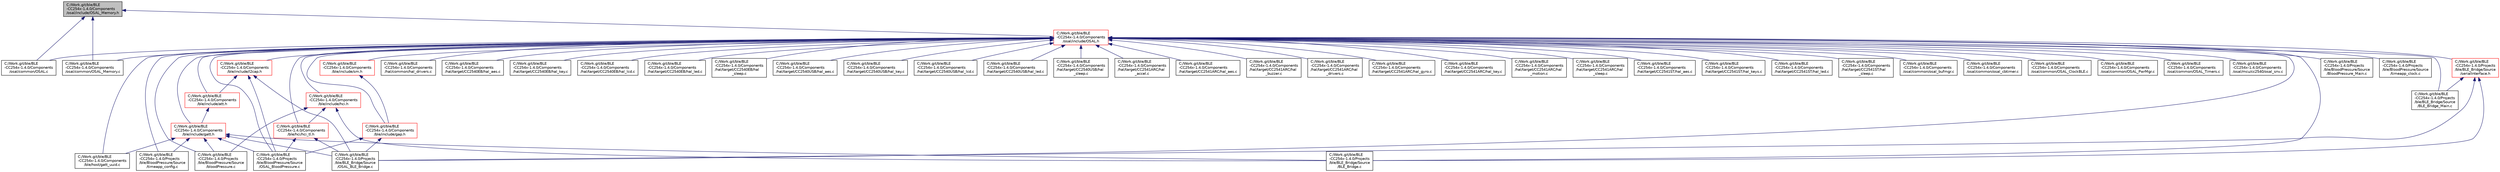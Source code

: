 digraph "C:/Work.git/ble/BLE-CC254x-1.4.0/Components/osal/include/OSAL_Memory.h"
{
  edge [fontname="Helvetica",fontsize="10",labelfontname="Helvetica",labelfontsize="10"];
  node [fontname="Helvetica",fontsize="10",shape=record];
  Node1 [label="C:/Work.git/ble/BLE\l-CC254x-1.4.0/Components\l/osal/include/OSAL_Memory.h",height=0.2,width=0.4,color="black", fillcolor="grey75", style="filled" fontcolor="black"];
  Node1 -> Node2 [dir="back",color="midnightblue",fontsize="10",style="solid",fontname="Helvetica"];
  Node2 [label="C:/Work.git/ble/BLE\l-CC254x-1.4.0/Components\l/osal/common/OSAL.c",height=0.2,width=0.4,color="black", fillcolor="white", style="filled",URL="$_o_s_a_l_8c.html"];
  Node1 -> Node3 [dir="back",color="midnightblue",fontsize="10",style="solid",fontname="Helvetica"];
  Node3 [label="C:/Work.git/ble/BLE\l-CC254x-1.4.0/Components\l/osal/common/OSAL_Memory.c",height=0.2,width=0.4,color="black", fillcolor="white", style="filled",URL="$_o_s_a_l___memory_8c.html"];
  Node1 -> Node4 [dir="back",color="midnightblue",fontsize="10",style="solid",fontname="Helvetica"];
  Node4 [label="C:/Work.git/ble/BLE\l-CC254x-1.4.0/Components\l/osal/include/OSAL.h",height=0.2,width=0.4,color="red", fillcolor="white", style="filled",URL="$_o_s_a_l_8h.html"];
  Node4 -> Node5 [dir="back",color="midnightblue",fontsize="10",style="solid",fontname="Helvetica"];
  Node5 [label="C:/Work.git/ble/BLE\l-CC254x-1.4.0/Components\l/ble/hci/hci_tl.h",height=0.2,width=0.4,color="red", fillcolor="white", style="filled",URL="$hci__tl_8h.html"];
  Node5 -> Node6 [dir="back",color="midnightblue",fontsize="10",style="solid",fontname="Helvetica"];
  Node6 [label="C:/Work.git/ble/BLE\l-CC254x-1.4.0/Projects\l/ble/BLE_Bridge/Source\l/OSAL_BLE_Bridge.c",height=0.2,width=0.4,color="black", fillcolor="white", style="filled",URL="$_o_s_a_l___b_l_e___bridge_8c.html"];
  Node5 -> Node7 [dir="back",color="midnightblue",fontsize="10",style="solid",fontname="Helvetica"];
  Node7 [label="C:/Work.git/ble/BLE\l-CC254x-1.4.0/Projects\l/ble/BloodPressure/Source\l/OSAL_BloodPressure.c",height=0.2,width=0.4,color="black", fillcolor="white", style="filled",URL="$_o_s_a_l___blood_pressure_8c.html"];
  Node4 -> Node8 [dir="back",color="midnightblue",fontsize="10",style="solid",fontname="Helvetica"];
  Node8 [label="C:/Work.git/ble/BLE\l-CC254x-1.4.0/Components\l/ble/host/gatt_uuid.c",height=0.2,width=0.4,color="black", fillcolor="white", style="filled",URL="$gatt__uuid_8c.html"];
  Node4 -> Node9 [dir="back",color="midnightblue",fontsize="10",style="solid",fontname="Helvetica"];
  Node9 [label="C:/Work.git/ble/BLE\l-CC254x-1.4.0/Components\l/ble/include/att.h",height=0.2,width=0.4,color="red", fillcolor="white", style="filled",URL="$att_8h.html"];
  Node9 -> Node10 [dir="back",color="midnightblue",fontsize="10",style="solid",fontname="Helvetica"];
  Node10 [label="C:/Work.git/ble/BLE\l-CC254x-1.4.0/Components\l/ble/include/gatt.h",height=0.2,width=0.4,color="red", fillcolor="white", style="filled",URL="$gatt_8h.html"];
  Node10 -> Node8 [dir="back",color="midnightblue",fontsize="10",style="solid",fontname="Helvetica"];
  Node10 -> Node11 [dir="back",color="midnightblue",fontsize="10",style="solid",fontname="Helvetica"];
  Node11 [label="C:/Work.git/ble/BLE\l-CC254x-1.4.0/Projects\l/ble/BLE_Bridge/Source\l/BLE_Bridge.c",height=0.2,width=0.4,color="black", fillcolor="white", style="filled",URL="$_b_l_e___bridge_8c.html"];
  Node10 -> Node6 [dir="back",color="midnightblue",fontsize="10",style="solid",fontname="Helvetica"];
  Node10 -> Node12 [dir="back",color="midnightblue",fontsize="10",style="solid",fontname="Helvetica"];
  Node12 [label="C:/Work.git/ble/BLE\l-CC254x-1.4.0/Projects\l/ble/BloodPressure/Source\l/bloodPressure.c",height=0.2,width=0.4,color="black", fillcolor="white", style="filled",URL="$blood_pressure_8c.html"];
  Node10 -> Node7 [dir="back",color="midnightblue",fontsize="10",style="solid",fontname="Helvetica"];
  Node10 -> Node13 [dir="back",color="midnightblue",fontsize="10",style="solid",fontname="Helvetica"];
  Node13 [label="C:/Work.git/ble/BLE\l-CC254x-1.4.0/Projects\l/ble/BloodPressure/Source\l/timeapp_config.c",height=0.2,width=0.4,color="black", fillcolor="white", style="filled",URL="$_blood_pressure_2_source_2timeapp__config_8c.html"];
  Node4 -> Node14 [dir="back",color="midnightblue",fontsize="10",style="solid",fontname="Helvetica"];
  Node14 [label="C:/Work.git/ble/BLE\l-CC254x-1.4.0/Components\l/ble/include/l2cap.h",height=0.2,width=0.4,color="red", fillcolor="white", style="filled",URL="$l2cap_8h.html"];
  Node14 -> Node9 [dir="back",color="midnightblue",fontsize="10",style="solid",fontname="Helvetica"];
  Node14 -> Node6 [dir="back",color="midnightblue",fontsize="10",style="solid",fontname="Helvetica"];
  Node14 -> Node7 [dir="back",color="midnightblue",fontsize="10",style="solid",fontname="Helvetica"];
  Node4 -> Node15 [dir="back",color="midnightblue",fontsize="10",style="solid",fontname="Helvetica"];
  Node15 [label="C:/Work.git/ble/BLE\l-CC254x-1.4.0/Components\l/ble/include/gap.h",height=0.2,width=0.4,color="red", fillcolor="white", style="filled",URL="$gap_8h.html"];
  Node15 -> Node6 [dir="back",color="midnightblue",fontsize="10",style="solid",fontname="Helvetica"];
  Node15 -> Node7 [dir="back",color="midnightblue",fontsize="10",style="solid",fontname="Helvetica"];
  Node4 -> Node16 [dir="back",color="midnightblue",fontsize="10",style="solid",fontname="Helvetica"];
  Node16 [label="C:/Work.git/ble/BLE\l-CC254x-1.4.0/Components\l/ble/include/sm.h",height=0.2,width=0.4,color="red", fillcolor="white", style="filled",URL="$sm_8h.html"];
  Node16 -> Node15 [dir="back",color="midnightblue",fontsize="10",style="solid",fontname="Helvetica"];
  Node4 -> Node10 [dir="back",color="midnightblue",fontsize="10",style="solid",fontname="Helvetica"];
  Node4 -> Node17 [dir="back",color="midnightblue",fontsize="10",style="solid",fontname="Helvetica"];
  Node17 [label="C:/Work.git/ble/BLE\l-CC254x-1.4.0/Components\l/ble/include/hci.h",height=0.2,width=0.4,color="red", fillcolor="white", style="filled",URL="$hci_8h.html"];
  Node17 -> Node5 [dir="back",color="midnightblue",fontsize="10",style="solid",fontname="Helvetica"];
  Node17 -> Node11 [dir="back",color="midnightblue",fontsize="10",style="solid",fontname="Helvetica"];
  Node17 -> Node12 [dir="back",color="midnightblue",fontsize="10",style="solid",fontname="Helvetica"];
  Node4 -> Node18 [dir="back",color="midnightblue",fontsize="10",style="solid",fontname="Helvetica"];
  Node18 [label="C:/Work.git/ble/BLE\l-CC254x-1.4.0/Components\l/hal/common/hal_drivers.c",height=0.2,width=0.4,color="black", fillcolor="white", style="filled",URL="$common_2hal__drivers_8c.html"];
  Node4 -> Node19 [dir="back",color="midnightblue",fontsize="10",style="solid",fontname="Helvetica"];
  Node19 [label="C:/Work.git/ble/BLE\l-CC254x-1.4.0/Components\l/hal/target/CC2540EB/hal_aes.c",height=0.2,width=0.4,color="black", fillcolor="white", style="filled",URL="$_c_c2540_e_b_2hal__aes_8c.html"];
  Node4 -> Node20 [dir="back",color="midnightblue",fontsize="10",style="solid",fontname="Helvetica"];
  Node20 [label="C:/Work.git/ble/BLE\l-CC254x-1.4.0/Components\l/hal/target/CC2540EB/hal_key.c",height=0.2,width=0.4,color="black", fillcolor="white", style="filled",URL="$_c_c2540_e_b_2hal__key_8c.html"];
  Node4 -> Node21 [dir="back",color="midnightblue",fontsize="10",style="solid",fontname="Helvetica"];
  Node21 [label="C:/Work.git/ble/BLE\l-CC254x-1.4.0/Components\l/hal/target/CC2540EB/hal_lcd.c",height=0.2,width=0.4,color="black", fillcolor="white", style="filled",URL="$_c_c2540_e_b_2hal__lcd_8c.html"];
  Node4 -> Node22 [dir="back",color="midnightblue",fontsize="10",style="solid",fontname="Helvetica"];
  Node22 [label="C:/Work.git/ble/BLE\l-CC254x-1.4.0/Components\l/hal/target/CC2540EB/hal_led.c",height=0.2,width=0.4,color="black", fillcolor="white", style="filled",URL="$_c_c2540_e_b_2hal__led_8c.html"];
  Node4 -> Node23 [dir="back",color="midnightblue",fontsize="10",style="solid",fontname="Helvetica"];
  Node23 [label="C:/Work.git/ble/BLE\l-CC254x-1.4.0/Components\l/hal/target/CC2540EB/hal\l_sleep.c",height=0.2,width=0.4,color="black", fillcolor="white", style="filled",URL="$_c_c2540_e_b_2hal__sleep_8c.html"];
  Node4 -> Node24 [dir="back",color="midnightblue",fontsize="10",style="solid",fontname="Helvetica"];
  Node24 [label="C:/Work.git/ble/BLE\l-CC254x-1.4.0/Components\l/hal/target/CC2540USB/hal_aes.c",height=0.2,width=0.4,color="black", fillcolor="white", style="filled",URL="$_c_c2540_u_s_b_2hal__aes_8c.html"];
  Node4 -> Node25 [dir="back",color="midnightblue",fontsize="10",style="solid",fontname="Helvetica"];
  Node25 [label="C:/Work.git/ble/BLE\l-CC254x-1.4.0/Components\l/hal/target/CC2540USB/hal_key.c",height=0.2,width=0.4,color="black", fillcolor="white", style="filled",URL="$_c_c2540_u_s_b_2hal__key_8c.html"];
  Node4 -> Node26 [dir="back",color="midnightblue",fontsize="10",style="solid",fontname="Helvetica"];
  Node26 [label="C:/Work.git/ble/BLE\l-CC254x-1.4.0/Components\l/hal/target/CC2540USB/hal_lcd.c",height=0.2,width=0.4,color="black", fillcolor="white", style="filled",URL="$_c_c2540_u_s_b_2hal__lcd_8c.html"];
  Node4 -> Node27 [dir="back",color="midnightblue",fontsize="10",style="solid",fontname="Helvetica"];
  Node27 [label="C:/Work.git/ble/BLE\l-CC254x-1.4.0/Components\l/hal/target/CC2540USB/hal_led.c",height=0.2,width=0.4,color="black", fillcolor="white", style="filled",URL="$_c_c2540_u_s_b_2hal__led_8c.html"];
  Node4 -> Node28 [dir="back",color="midnightblue",fontsize="10",style="solid",fontname="Helvetica"];
  Node28 [label="C:/Work.git/ble/BLE\l-CC254x-1.4.0/Components\l/hal/target/CC2540USB/hal\l_sleep.c",height=0.2,width=0.4,color="black", fillcolor="white", style="filled",URL="$_c_c2540_u_s_b_2hal__sleep_8c.html"];
  Node4 -> Node29 [dir="back",color="midnightblue",fontsize="10",style="solid",fontname="Helvetica"];
  Node29 [label="C:/Work.git/ble/BLE\l-CC254x-1.4.0/Components\l/hal/target/CC2541ARC/hal\l_accel.c",height=0.2,width=0.4,color="black", fillcolor="white", style="filled",URL="$hal__accel_8c.html"];
  Node4 -> Node30 [dir="back",color="midnightblue",fontsize="10",style="solid",fontname="Helvetica"];
  Node30 [label="C:/Work.git/ble/BLE\l-CC254x-1.4.0/Components\l/hal/target/CC2541ARC/hal_aes.c",height=0.2,width=0.4,color="black", fillcolor="white", style="filled",URL="$_c_c2541_a_r_c_2hal__aes_8c.html"];
  Node4 -> Node31 [dir="back",color="midnightblue",fontsize="10",style="solid",fontname="Helvetica"];
  Node31 [label="C:/Work.git/ble/BLE\l-CC254x-1.4.0/Components\l/hal/target/CC2541ARC/hal\l_buzzer.c",height=0.2,width=0.4,color="black", fillcolor="white", style="filled",URL="$hal__buzzer_8c.html"];
  Node4 -> Node32 [dir="back",color="midnightblue",fontsize="10",style="solid",fontname="Helvetica"];
  Node32 [label="C:/Work.git/ble/BLE\l-CC254x-1.4.0/Components\l/hal/target/CC2541ARC/hal\l_drivers.c",height=0.2,width=0.4,color="black", fillcolor="white", style="filled",URL="$target_2_c_c2541_a_r_c_2hal__drivers_8c.html"];
  Node4 -> Node33 [dir="back",color="midnightblue",fontsize="10",style="solid",fontname="Helvetica"];
  Node33 [label="C:/Work.git/ble/BLE\l-CC254x-1.4.0/Components\l/hal/target/CC2541ARC/hal_gyro.c",height=0.2,width=0.4,color="black", fillcolor="white", style="filled",URL="$_c_c2541_a_r_c_2hal__gyro_8c.html"];
  Node4 -> Node34 [dir="back",color="midnightblue",fontsize="10",style="solid",fontname="Helvetica"];
  Node34 [label="C:/Work.git/ble/BLE\l-CC254x-1.4.0/Components\l/hal/target/CC2541ARC/hal_key.c",height=0.2,width=0.4,color="black", fillcolor="white", style="filled",URL="$_c_c2541_a_r_c_2hal__key_8c.html"];
  Node4 -> Node35 [dir="back",color="midnightblue",fontsize="10",style="solid",fontname="Helvetica"];
  Node35 [label="C:/Work.git/ble/BLE\l-CC254x-1.4.0/Components\l/hal/target/CC2541ARC/hal\l_motion.c",height=0.2,width=0.4,color="black", fillcolor="white", style="filled",URL="$hal__motion_8c.html"];
  Node4 -> Node36 [dir="back",color="midnightblue",fontsize="10",style="solid",fontname="Helvetica"];
  Node36 [label="C:/Work.git/ble/BLE\l-CC254x-1.4.0/Components\l/hal/target/CC2541ARC/hal\l_sleep.c",height=0.2,width=0.4,color="black", fillcolor="white", style="filled",URL="$_c_c2541_a_r_c_2hal__sleep_8c.html"];
  Node4 -> Node37 [dir="back",color="midnightblue",fontsize="10",style="solid",fontname="Helvetica"];
  Node37 [label="C:/Work.git/ble/BLE\l-CC254x-1.4.0/Components\l/hal/target/CC2541ST/hal_aes.c",height=0.2,width=0.4,color="black", fillcolor="white", style="filled",URL="$_c_c2541_s_t_2hal__aes_8c.html"];
  Node4 -> Node38 [dir="back",color="midnightblue",fontsize="10",style="solid",fontname="Helvetica"];
  Node38 [label="C:/Work.git/ble/BLE\l-CC254x-1.4.0/Components\l/hal/target/CC2541ST/hal_keys.c",height=0.2,width=0.4,color="black", fillcolor="white", style="filled",URL="$hal__keys_8c.html"];
  Node4 -> Node39 [dir="back",color="midnightblue",fontsize="10",style="solid",fontname="Helvetica"];
  Node39 [label="C:/Work.git/ble/BLE\l-CC254x-1.4.0/Components\l/hal/target/CC2541ST/hal_led.c",height=0.2,width=0.4,color="black", fillcolor="white", style="filled",URL="$_c_c2541_s_t_2hal__led_8c.html"];
  Node4 -> Node40 [dir="back",color="midnightblue",fontsize="10",style="solid",fontname="Helvetica"];
  Node40 [label="C:/Work.git/ble/BLE\l-CC254x-1.4.0/Components\l/hal/target/CC2541ST/hal\l_sleep.c",height=0.2,width=0.4,color="black", fillcolor="white", style="filled",URL="$_c_c2541_s_t_2hal__sleep_8c.html"];
  Node4 -> Node2 [dir="back",color="midnightblue",fontsize="10",style="solid",fontname="Helvetica"];
  Node4 -> Node41 [dir="back",color="midnightblue",fontsize="10",style="solid",fontname="Helvetica"];
  Node41 [label="C:/Work.git/ble/BLE\l-CC254x-1.4.0/Components\l/osal/common/osal_bufmgr.c",height=0.2,width=0.4,color="black", fillcolor="white", style="filled",URL="$osal__bufmgr_8c.html"];
  Node4 -> Node42 [dir="back",color="midnightblue",fontsize="10",style="solid",fontname="Helvetica"];
  Node42 [label="C:/Work.git/ble/BLE\l-CC254x-1.4.0/Components\l/osal/common/osal_cbtimer.c",height=0.2,width=0.4,color="black", fillcolor="white", style="filled",URL="$osal__cbtimer_8c.html"];
  Node4 -> Node43 [dir="back",color="midnightblue",fontsize="10",style="solid",fontname="Helvetica"];
  Node43 [label="C:/Work.git/ble/BLE\l-CC254x-1.4.0/Components\l/osal/common/OSAL_ClockBLE.c",height=0.2,width=0.4,color="black", fillcolor="white", style="filled",URL="$_o_s_a_l___clock_b_l_e_8c.html"];
  Node4 -> Node3 [dir="back",color="midnightblue",fontsize="10",style="solid",fontname="Helvetica"];
  Node4 -> Node44 [dir="back",color="midnightblue",fontsize="10",style="solid",fontname="Helvetica"];
  Node44 [label="C:/Work.git/ble/BLE\l-CC254x-1.4.0/Components\l/osal/common/OSAL_PwrMgr.c",height=0.2,width=0.4,color="black", fillcolor="white", style="filled",URL="$_o_s_a_l___pwr_mgr_8c.html"];
  Node4 -> Node45 [dir="back",color="midnightblue",fontsize="10",style="solid",fontname="Helvetica"];
  Node45 [label="C:/Work.git/ble/BLE\l-CC254x-1.4.0/Components\l/osal/common/OSAL_Timers.c",height=0.2,width=0.4,color="black", fillcolor="white", style="filled",URL="$_o_s_a_l___timers_8c.html"];
  Node4 -> Node46 [dir="back",color="midnightblue",fontsize="10",style="solid",fontname="Helvetica"];
  Node46 [label="C:/Work.git/ble/BLE\l-CC254x-1.4.0/Components\l/osal/mcu/cc2540/osal_snv.c",height=0.2,width=0.4,color="black", fillcolor="white", style="filled",URL="$osal__snv_8c.html"];
  Node4 -> Node11 [dir="back",color="midnightblue",fontsize="10",style="solid",fontname="Helvetica"];
  Node4 -> Node47 [dir="back",color="midnightblue",fontsize="10",style="solid",fontname="Helvetica"];
  Node47 [label="C:/Work.git/ble/BLE\l-CC254x-1.4.0/Projects\l/ble/BLE_Bridge/Source\l/serialInterface.h",height=0.2,width=0.4,color="red", fillcolor="white", style="filled",URL="$serial_interface_8h.html"];
  Node47 -> Node11 [dir="back",color="midnightblue",fontsize="10",style="solid",fontname="Helvetica"];
  Node47 -> Node48 [dir="back",color="midnightblue",fontsize="10",style="solid",fontname="Helvetica"];
  Node48 [label="C:/Work.git/ble/BLE\l-CC254x-1.4.0/Projects\l/ble/BLE_Bridge/Source\l/BLE_Bridge_Main.c",height=0.2,width=0.4,color="black", fillcolor="white", style="filled",URL="$_b_l_e___bridge___main_8c.html"];
  Node47 -> Node6 [dir="back",color="midnightblue",fontsize="10",style="solid",fontname="Helvetica"];
  Node4 -> Node48 [dir="back",color="midnightblue",fontsize="10",style="solid",fontname="Helvetica"];
  Node4 -> Node6 [dir="back",color="midnightblue",fontsize="10",style="solid",fontname="Helvetica"];
  Node4 -> Node12 [dir="back",color="midnightblue",fontsize="10",style="solid",fontname="Helvetica"];
  Node4 -> Node49 [dir="back",color="midnightblue",fontsize="10",style="solid",fontname="Helvetica"];
  Node49 [label="C:/Work.git/ble/BLE\l-CC254x-1.4.0/Projects\l/ble/BloodPressure/Source\l/BloodPressure_Main.c",height=0.2,width=0.4,color="black", fillcolor="white", style="filled",URL="$_blood_pressure___main_8c.html"];
  Node4 -> Node7 [dir="back",color="midnightblue",fontsize="10",style="solid",fontname="Helvetica"];
  Node4 -> Node50 [dir="back",color="midnightblue",fontsize="10",style="solid",fontname="Helvetica"];
  Node50 [label="C:/Work.git/ble/BLE\l-CC254x-1.4.0/Projects\l/ble/BloodPressure/Source\l/timeapp_clock.c",height=0.2,width=0.4,color="black", fillcolor="white", style="filled",URL="$_blood_pressure_2_source_2timeapp__clock_8c.html"];
  Node4 -> Node13 [dir="back",color="midnightblue",fontsize="10",style="solid",fontname="Helvetica"];
}
